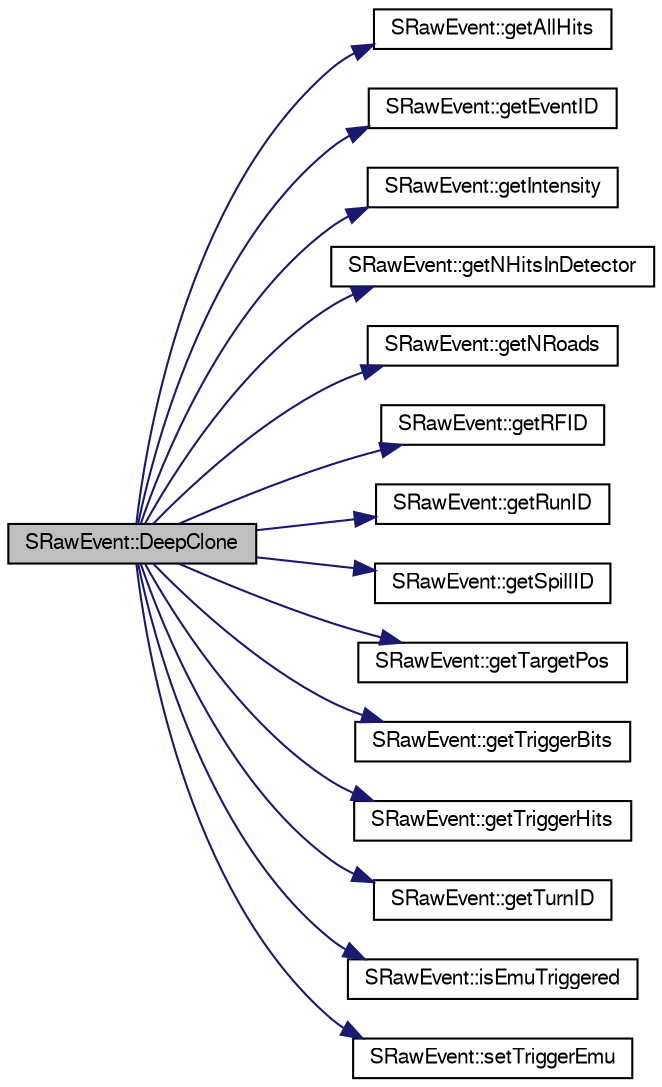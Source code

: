 digraph "SRawEvent::DeepClone"
{
  bgcolor="transparent";
  edge [fontname="FreeSans",fontsize="10",labelfontname="FreeSans",labelfontsize="10"];
  node [fontname="FreeSans",fontsize="10",shape=record];
  rankdir="LR";
  Node1 [label="SRawEvent::DeepClone",height=0.2,width=0.4,color="black", fillcolor="grey75", style="filled" fontcolor="black"];
  Node1 -> Node2 [color="midnightblue",fontsize="10",style="solid",fontname="FreeSans"];
  Node2 [label="SRawEvent::getAllHits",height=0.2,width=0.4,color="black",URL="$d5/d83/classSRawEvent.html#abd6f13b04ed7155aa744111e9324aa41"];
  Node1 -> Node3 [color="midnightblue",fontsize="10",style="solid",fontname="FreeSans"];
  Node3 [label="SRawEvent::getEventID",height=0.2,width=0.4,color="black",URL="$d5/d83/classSRawEvent.html#a378b3b2729b651de9479c7bcd7aec169"];
  Node1 -> Node4 [color="midnightblue",fontsize="10",style="solid",fontname="FreeSans"];
  Node4 [label="SRawEvent::getIntensity",height=0.2,width=0.4,color="black",URL="$d5/d83/classSRawEvent.html#a8242e11a075cbf53f145adb14f805cec"];
  Node1 -> Node5 [color="midnightblue",fontsize="10",style="solid",fontname="FreeSans"];
  Node5 [label="SRawEvent::getNHitsInDetector",height=0.2,width=0.4,color="black",URL="$d5/d83/classSRawEvent.html#a6f0019a1b360198a32f778b86e889582"];
  Node1 -> Node6 [color="midnightblue",fontsize="10",style="solid",fontname="FreeSans"];
  Node6 [label="SRawEvent::getNRoads",height=0.2,width=0.4,color="black",URL="$d5/d83/classSRawEvent.html#a03441ab4b38a8304dbfa7916fb4cfc80"];
  Node1 -> Node7 [color="midnightblue",fontsize="10",style="solid",fontname="FreeSans"];
  Node7 [label="SRawEvent::getRFID",height=0.2,width=0.4,color="black",URL="$d5/d83/classSRawEvent.html#a53cdafbb2b5abcb4f0c1d068deb50395"];
  Node1 -> Node8 [color="midnightblue",fontsize="10",style="solid",fontname="FreeSans"];
  Node8 [label="SRawEvent::getRunID",height=0.2,width=0.4,color="black",URL="$d5/d83/classSRawEvent.html#ae928532903e0ef04e5cec7612859933d"];
  Node1 -> Node9 [color="midnightblue",fontsize="10",style="solid",fontname="FreeSans"];
  Node9 [label="SRawEvent::getSpillID",height=0.2,width=0.4,color="black",URL="$d5/d83/classSRawEvent.html#a28ff31d5b5e95a20cb41ca4fa8f28a0a"];
  Node1 -> Node10 [color="midnightblue",fontsize="10",style="solid",fontname="FreeSans"];
  Node10 [label="SRawEvent::getTargetPos",height=0.2,width=0.4,color="black",URL="$d5/d83/classSRawEvent.html#ae769e86a7cbcc030bd5d5c747aec77a1"];
  Node1 -> Node11 [color="midnightblue",fontsize="10",style="solid",fontname="FreeSans"];
  Node11 [label="SRawEvent::getTriggerBits",height=0.2,width=0.4,color="black",URL="$d5/d83/classSRawEvent.html#a51cd8d3010d8a2df78fe5543a2a6cb31",tooltip="Set/get the trigger types. "];
  Node1 -> Node12 [color="midnightblue",fontsize="10",style="solid",fontname="FreeSans"];
  Node12 [label="SRawEvent::getTriggerHits",height=0.2,width=0.4,color="black",URL="$d5/d83/classSRawEvent.html#a19538db4753d30b369bd24de890a6e3b"];
  Node1 -> Node13 [color="midnightblue",fontsize="10",style="solid",fontname="FreeSans"];
  Node13 [label="SRawEvent::getTurnID",height=0.2,width=0.4,color="black",URL="$d5/d83/classSRawEvent.html#ac2a3af539d02663df14bf5acd01d3996"];
  Node1 -> Node14 [color="midnightblue",fontsize="10",style="solid",fontname="FreeSans"];
  Node14 [label="SRawEvent::isEmuTriggered",height=0.2,width=0.4,color="black",URL="$d5/d83/classSRawEvent.html#a7da1e2feb9da8997ec34899c6dd2f77e"];
  Node1 -> Node15 [color="midnightblue",fontsize="10",style="solid",fontname="FreeSans"];
  Node15 [label="SRawEvent::setTriggerEmu",height=0.2,width=0.4,color="black",URL="$d5/d83/classSRawEvent.html#a35713143af2898c9b3347d9a2090ddcd"];
}
